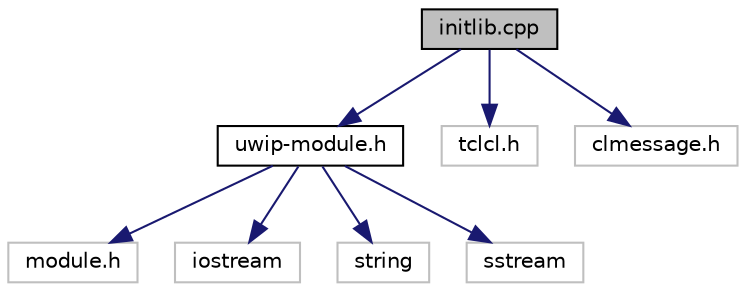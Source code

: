 digraph "initlib.cpp"
{
 // LATEX_PDF_SIZE
  edge [fontname="Helvetica",fontsize="10",labelfontname="Helvetica",labelfontsize="10"];
  node [fontname="Helvetica",fontsize="10",shape=record];
  Node1 [label="initlib.cpp",height=0.2,width=0.4,color="black", fillcolor="grey75", style="filled", fontcolor="black",tooltip="Provides the initialization of uwip libraries."];
  Node1 -> Node2 [color="midnightblue",fontsize="10",style="solid",fontname="Helvetica"];
  Node2 [label="uwip-module.h",height=0.2,width=0.4,color="black", fillcolor="white", style="filled",URL="$uwip-module_8h.html",tooltip="Provides the UWIP packets header description. Definition of the class that define the network layer."];
  Node2 -> Node3 [color="midnightblue",fontsize="10",style="solid",fontname="Helvetica"];
  Node3 [label="module.h",height=0.2,width=0.4,color="grey75", fillcolor="white", style="filled",tooltip=" "];
  Node2 -> Node4 [color="midnightblue",fontsize="10",style="solid",fontname="Helvetica"];
  Node4 [label="iostream",height=0.2,width=0.4,color="grey75", fillcolor="white", style="filled",tooltip=" "];
  Node2 -> Node5 [color="midnightblue",fontsize="10",style="solid",fontname="Helvetica"];
  Node5 [label="string",height=0.2,width=0.4,color="grey75", fillcolor="white", style="filled",tooltip=" "];
  Node2 -> Node6 [color="midnightblue",fontsize="10",style="solid",fontname="Helvetica"];
  Node6 [label="sstream",height=0.2,width=0.4,color="grey75", fillcolor="white", style="filled",tooltip=" "];
  Node1 -> Node7 [color="midnightblue",fontsize="10",style="solid",fontname="Helvetica"];
  Node7 [label="tclcl.h",height=0.2,width=0.4,color="grey75", fillcolor="white", style="filled",tooltip=" "];
  Node1 -> Node8 [color="midnightblue",fontsize="10",style="solid",fontname="Helvetica"];
  Node8 [label="clmessage.h",height=0.2,width=0.4,color="grey75", fillcolor="white", style="filled",tooltip=" "];
}
